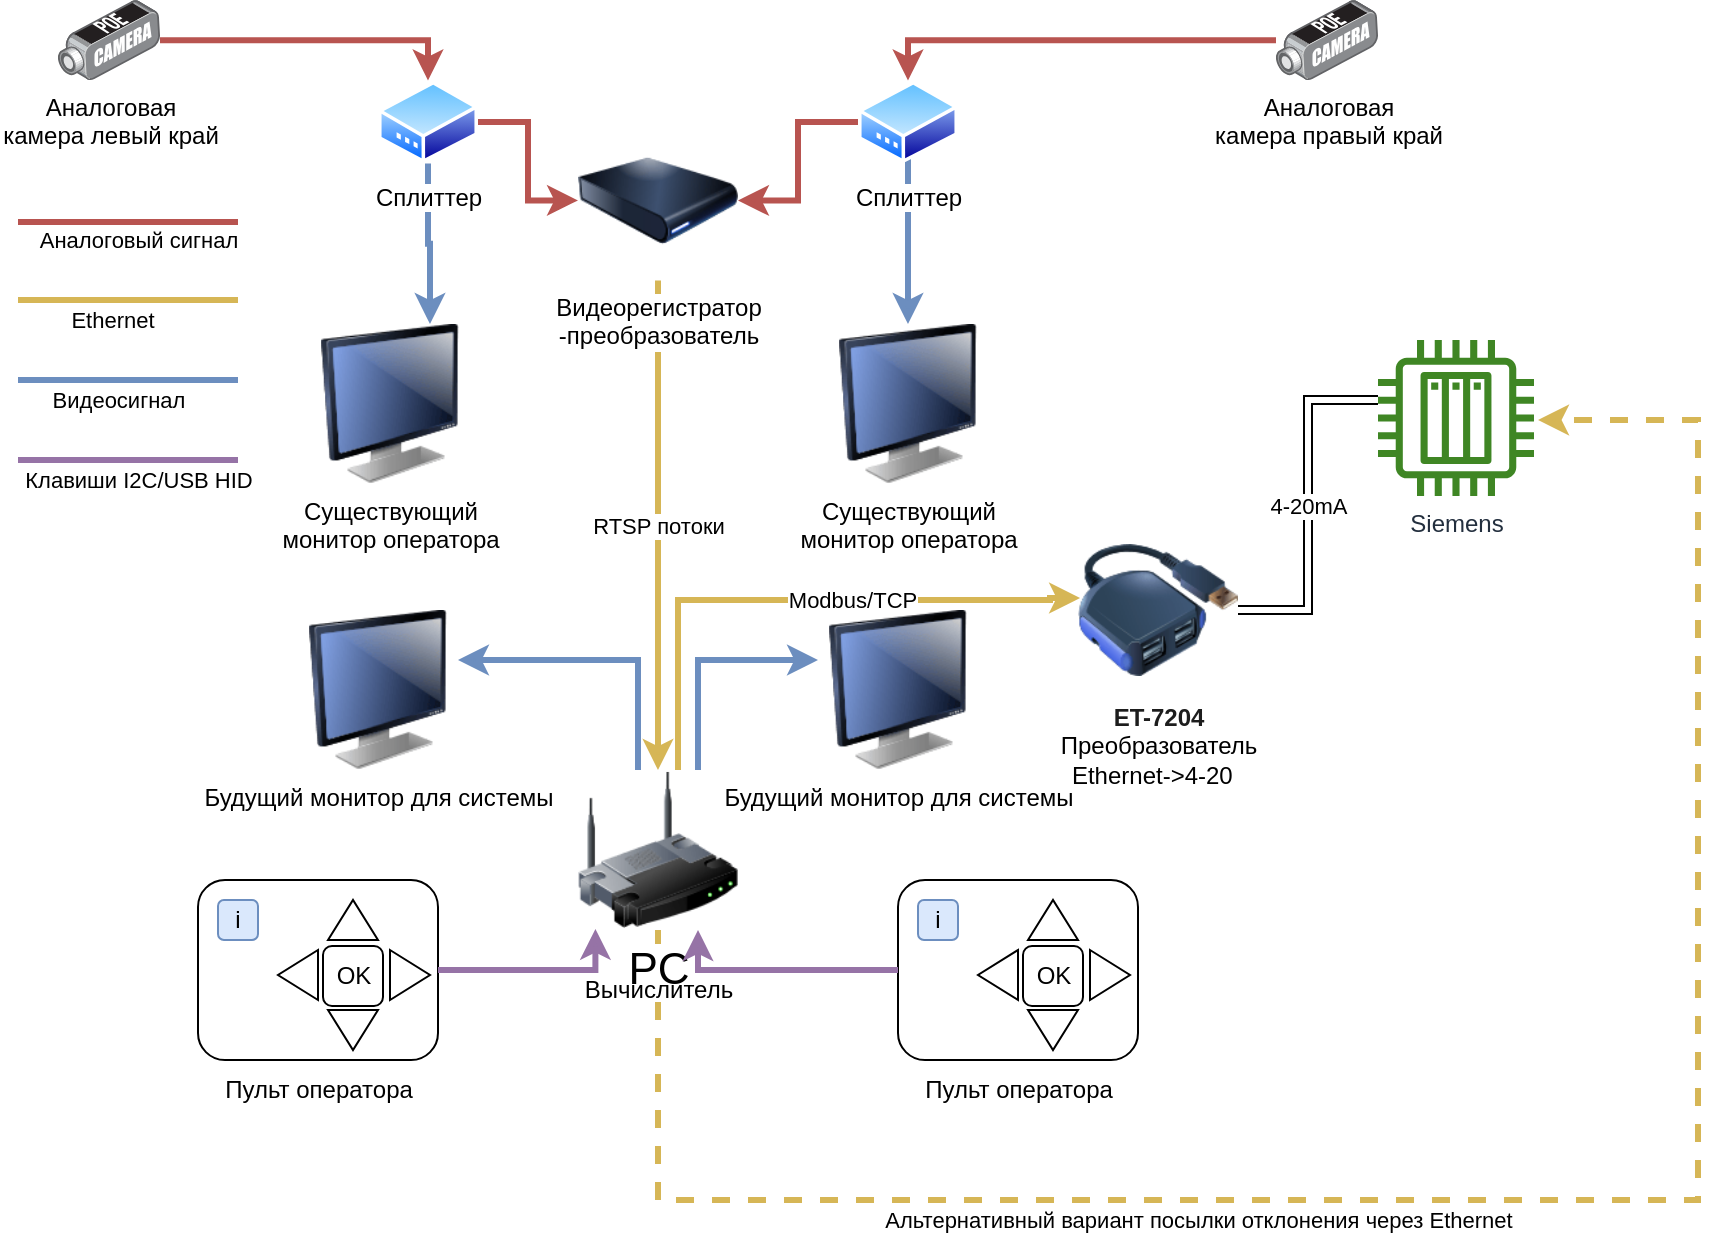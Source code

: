 <mxfile version="20.8.13" type="github" pages="2">
  <diagram name="Architercture" id="55a83fd1-7818-8e21-69c5-c3457e3827bb">
    <mxGraphModel dx="986" dy="732" grid="1" gridSize="10" guides="1" tooltips="1" connect="1" arrows="1" fold="1" page="1" pageScale="1" pageWidth="1100" pageHeight="850" background="none" math="0" shadow="0">
      <root>
        <mxCell id="0" />
        <mxCell id="1" parent="0" />
        <mxCell id="8JaOrQgvwe7hHYjEQXCQ-12" value="Modbus/TCP" style="edgeStyle=orthogonalEdgeStyle;rounded=0;orthogonalLoop=1;jettySize=auto;html=1;entryX=0.013;entryY=0.425;entryDx=0;entryDy=0;entryPerimeter=0;fillColor=#fff2cc;strokeColor=#d6b656;strokeWidth=3;" parent="1" source="69ecfefc5c41e42c-1" target="8JaOrQgvwe7hHYjEQXCQ-10" edge="1">
          <mxGeometry x="0.198" relative="1" as="geometry">
            <mxPoint as="offset" />
            <Array as="points">
              <mxPoint x="520" y="380" />
              <mxPoint x="706" y="380" />
            </Array>
          </mxGeometry>
        </mxCell>
        <mxCell id="8JaOrQgvwe7hHYjEQXCQ-15" value="" style="edgeStyle=orthogonalEdgeStyle;rounded=0;orthogonalLoop=1;jettySize=auto;html=1;strokeWidth=3;fillColor=#dae8fc;strokeColor=#6c8ebf;" parent="1" source="69ecfefc5c41e42c-1" target="8JaOrQgvwe7hHYjEQXCQ-14" edge="1">
          <mxGeometry relative="1" as="geometry">
            <Array as="points">
              <mxPoint x="500" y="410" />
            </Array>
          </mxGeometry>
        </mxCell>
        <mxCell id="8JaOrQgvwe7hHYjEQXCQ-17" value="" style="edgeStyle=orthogonalEdgeStyle;rounded=0;orthogonalLoop=1;jettySize=auto;html=1;fillColor=#dae8fc;strokeColor=#6c8ebf;strokeWidth=3;" parent="1" source="69ecfefc5c41e42c-1" target="8JaOrQgvwe7hHYjEQXCQ-16" edge="1">
          <mxGeometry relative="1" as="geometry">
            <Array as="points">
              <mxPoint x="530" y="410" />
            </Array>
          </mxGeometry>
        </mxCell>
        <mxCell id="8JaOrQgvwe7hHYjEQXCQ-28" value="Альтернативный вариант посылки отклонения через Ethernet" style="edgeStyle=orthogonalEdgeStyle;rounded=0;orthogonalLoop=1;jettySize=auto;html=1;strokeWidth=3;entryX=1.026;entryY=0.513;entryDx=0;entryDy=0;entryPerimeter=0;dashed=1;fillColor=#fff2cc;strokeColor=#d6b656;" parent="1" source="69ecfefc5c41e42c-1" target="8JaOrQgvwe7hHYjEQXCQ-11" edge="1">
          <mxGeometry x="-0.28" y="-10" relative="1" as="geometry">
            <mxPoint x="1000" y="280" as="targetPoint" />
            <Array as="points">
              <mxPoint x="510" y="680" />
              <mxPoint x="1030" y="680" />
              <mxPoint x="1030" y="290" />
            </Array>
            <mxPoint as="offset" />
          </mxGeometry>
        </mxCell>
        <mxCell id="69ecfefc5c41e42c-1" value="PC" style="image;html=1;labelBackgroundColor=#ffffff;image=img/lib/clip_art/networking/Wireless_Router_128x128.png;rounded=1;shadow=0;comic=0;strokeWidth=2;fontSize=22" parent="1" vertex="1">
          <mxGeometry x="470" y="465" width="80" height="80" as="geometry" />
        </mxCell>
        <mxCell id="bqjCCw6araehrLSI5hQb-4" style="edgeStyle=orthogonalEdgeStyle;rounded=0;orthogonalLoop=1;jettySize=auto;html=1;entryX=0.5;entryY=0;entryDx=0;entryDy=0;fillColor=#f8cecc;strokeColor=#b85450;strokeWidth=3;" edge="1" parent="1" source="8JaOrQgvwe7hHYjEQXCQ-1" target="bqjCCw6araehrLSI5hQb-3">
          <mxGeometry relative="1" as="geometry" />
        </mxCell>
        <mxCell id="8JaOrQgvwe7hHYjEQXCQ-1" value="Аналоговая&lt;br&gt;камера левый край" style="points=[];aspect=fixed;html=1;align=center;shadow=0;dashed=0;image;image=img/lib/allied_telesis/security/POE_DVS_Camera.svg;" parent="1" vertex="1">
          <mxGeometry x="210" y="80" width="51" height="40.2" as="geometry" />
        </mxCell>
        <mxCell id="8JaOrQgvwe7hHYjEQXCQ-7" value="" style="edgeStyle=orthogonalEdgeStyle;rounded=0;orthogonalLoop=1;jettySize=auto;html=1;strokeWidth=3;fillColor=#f8cecc;strokeColor=#b85450;entryX=0.5;entryY=0;entryDx=0;entryDy=0;" parent="1" source="8JaOrQgvwe7hHYjEQXCQ-2" target="bqjCCw6araehrLSI5hQb-5" edge="1">
          <mxGeometry relative="1" as="geometry">
            <mxPoint x="610" y="100" as="targetPoint" />
            <Array as="points">
              <mxPoint x="635" y="100" />
            </Array>
          </mxGeometry>
        </mxCell>
        <mxCell id="8JaOrQgvwe7hHYjEQXCQ-2" value="&lt;span style=&quot;color: rgb(0, 0, 0); font-family: Helvetica; font-size: 12px; font-style: normal; font-variant-ligatures: normal; font-variant-caps: normal; font-weight: 400; letter-spacing: normal; orphans: 2; text-align: center; text-indent: 0px; text-transform: none; widows: 2; word-spacing: 0px; -webkit-text-stroke-width: 0px; background-color: rgb(255, 255, 255); text-decoration-thickness: initial; text-decoration-style: initial; text-decoration-color: initial; float: none; display: inline !important;&quot;&gt;Аналоговая&lt;/span&gt;&lt;br style=&quot;border-color: var(--border-color); color: rgb(0, 0, 0); font-family: Helvetica; font-size: 12px; font-style: normal; font-variant-ligatures: normal; font-variant-caps: normal; font-weight: 400; letter-spacing: normal; orphans: 2; text-align: center; text-indent: 0px; text-transform: none; widows: 2; word-spacing: 0px; -webkit-text-stroke-width: 0px; text-decoration-thickness: initial; text-decoration-style: initial; text-decoration-color: initial;&quot;&gt;&lt;span style=&quot;color: rgb(0, 0, 0); font-family: Helvetica; font-size: 12px; font-style: normal; font-variant-ligatures: normal; font-variant-caps: normal; font-weight: 400; letter-spacing: normal; orphans: 2; text-align: center; text-indent: 0px; text-transform: none; widows: 2; word-spacing: 0px; -webkit-text-stroke-width: 0px; background-color: rgb(255, 255, 255); text-decoration-thickness: initial; text-decoration-style: initial; text-decoration-color: initial; float: none; display: inline !important;&quot;&gt;камера правый край&lt;/span&gt;" style="points=[];aspect=fixed;html=1;align=center;shadow=0;dashed=0;image;image=img/lib/allied_telesis/security/POE_DVS_Camera.svg;" parent="1" vertex="1">
          <mxGeometry x="819" y="80" width="51" height="40.2" as="geometry" />
        </mxCell>
        <mxCell id="8JaOrQgvwe7hHYjEQXCQ-8" value="RTSP потоки" style="edgeStyle=orthogonalEdgeStyle;rounded=0;orthogonalLoop=1;jettySize=auto;html=1;fillColor=#fff2cc;strokeColor=#d6b656;strokeWidth=3;" parent="1" source="8JaOrQgvwe7hHYjEQXCQ-3" target="69ecfefc5c41e42c-1" edge="1">
          <mxGeometry relative="1" as="geometry" />
        </mxCell>
        <mxCell id="8JaOrQgvwe7hHYjEQXCQ-3" value="Видеорегистратор&lt;br&gt;-преобразователь" style="image;html=1;image=img/lib/clip_art/computers/Harddrive_128x128.png" parent="1" vertex="1">
          <mxGeometry x="470" y="140.2" width="80" height="80" as="geometry" />
        </mxCell>
        <mxCell id="8JaOrQgvwe7hHYjEQXCQ-9" value="Вычислитель" style="text;html=1;align=center;verticalAlign=middle;resizable=0;points=[];autosize=1;strokeColor=none;fillColor=none;" parent="1" vertex="1">
          <mxGeometry x="460" y="560" width="100" height="30" as="geometry" />
        </mxCell>
        <mxCell id="8JaOrQgvwe7hHYjEQXCQ-13" value="4-20mA" style="edgeStyle=orthogonalEdgeStyle;rounded=0;orthogonalLoop=1;jettySize=auto;html=1;entryX=0;entryY=0.385;entryDx=0;entryDy=0;entryPerimeter=0;shape=link;" parent="1" source="8JaOrQgvwe7hHYjEQXCQ-10" target="8JaOrQgvwe7hHYjEQXCQ-11" edge="1">
          <mxGeometry relative="1" as="geometry" />
        </mxCell>
        <mxCell id="8JaOrQgvwe7hHYjEQXCQ-10" value="&lt;span style=&quot;color: rgb(29, 29, 29); font-family: Montserrat, sans-serif; font-size: var(--font-size-heading-1); font-weight: 700; orphans: 2; text-align: start; widows: 2;&quot;&gt;ET-7204&lt;/span&gt;&lt;br&gt;Преобразователь&lt;br&gt;Ethernet-&amp;gt;4-20 &amp;nbsp;" style="image;html=1;image=img/lib/clip_art/computers/USB_Hub_128x128.png" parent="1" vertex="1">
          <mxGeometry x="720" y="345" width="80" height="80" as="geometry" />
        </mxCell>
        <mxCell id="8JaOrQgvwe7hHYjEQXCQ-11" value="Siemens" style="sketch=0;outlineConnect=0;fontColor=#232F3E;gradientColor=none;fillColor=#3F8624;strokeColor=none;dashed=0;verticalLabelPosition=bottom;verticalAlign=top;align=center;html=1;fontSize=12;fontStyle=0;aspect=fixed;pointerEvents=1;shape=mxgraph.aws4.iot_thing_plc;" parent="1" vertex="1">
          <mxGeometry x="870" y="250" width="78" height="78" as="geometry" />
        </mxCell>
        <mxCell id="8JaOrQgvwe7hHYjEQXCQ-14" value="Будущий монитор для системы" style="image;html=1;image=img/lib/clip_art/computers/Monitor_128x128.png" parent="1" vertex="1">
          <mxGeometry x="330" y="385" width="80" height="80" as="geometry" />
        </mxCell>
        <mxCell id="8JaOrQgvwe7hHYjEQXCQ-16" value="Будущий монитор для системы" style="image;html=1;image=img/lib/clip_art/computers/Monitor_128x128.png" parent="1" vertex="1">
          <mxGeometry x="590" y="385" width="80" height="80" as="geometry" />
        </mxCell>
        <mxCell id="8JaOrQgvwe7hHYjEQXCQ-18" value="Ethernet" style="endArrow=none;html=1;rounded=0;strokeWidth=3;fillColor=#fff2cc;strokeColor=#d6b656;" parent="1" edge="1">
          <mxGeometry x="-0.143" y="-10" width="50" height="50" relative="1" as="geometry">
            <mxPoint x="190" y="230" as="sourcePoint" />
            <mxPoint x="300" y="230" as="targetPoint" />
            <mxPoint as="offset" />
          </mxGeometry>
        </mxCell>
        <mxCell id="8JaOrQgvwe7hHYjEQXCQ-19" value="Видеосигнал" style="endArrow=none;html=1;rounded=0;strokeWidth=3;fillColor=#dae8fc;strokeColor=#6c8ebf;" parent="1" edge="1">
          <mxGeometry x="-0.091" y="-10" width="50" height="50" relative="1" as="geometry">
            <mxPoint x="190" y="270" as="sourcePoint" />
            <mxPoint x="300" y="270" as="targetPoint" />
            <mxPoint as="offset" />
          </mxGeometry>
        </mxCell>
        <mxCell id="8JaOrQgvwe7hHYjEQXCQ-20" value="Аналоговый сигнал" style="endArrow=none;html=1;rounded=0;strokeWidth=3;fillColor=#f8cecc;strokeColor=#b85450;" parent="1" edge="1">
          <mxGeometry x="0.091" y="-9" width="50" height="50" relative="1" as="geometry">
            <mxPoint x="190" y="191" as="sourcePoint" />
            <mxPoint x="300" y="191" as="targetPoint" />
            <Array as="points">
              <mxPoint x="260" y="191" />
            </Array>
            <mxPoint as="offset" />
          </mxGeometry>
        </mxCell>
        <mxCell id="8JaOrQgvwe7hHYjEQXCQ-27" value="Клавиши I2C/USB HID" style="endArrow=none;html=1;rounded=0;strokeWidth=3;fillColor=#e1d5e7;strokeColor=#9673a6;" parent="1" edge="1">
          <mxGeometry x="0.091" y="-10" width="50" height="50" relative="1" as="geometry">
            <mxPoint x="190" y="310" as="sourcePoint" />
            <mxPoint x="300" y="310" as="targetPoint" />
            <mxPoint as="offset" />
            <Array as="points">
              <mxPoint x="240" y="310" />
            </Array>
          </mxGeometry>
        </mxCell>
        <mxCell id="8JaOrQgvwe7hHYjEQXCQ-36" value="" style="group" parent="1" vertex="1" connectable="0">
          <mxGeometry x="280" y="520" width="120" height="90" as="geometry" />
        </mxCell>
        <mxCell id="8JaOrQgvwe7hHYjEQXCQ-29" value="" style="rounded=1;whiteSpace=wrap;html=1;" parent="8JaOrQgvwe7hHYjEQXCQ-36" vertex="1">
          <mxGeometry width="120" height="90" as="geometry" />
        </mxCell>
        <mxCell id="8JaOrQgvwe7hHYjEQXCQ-30" value="" style="triangle;whiteSpace=wrap;html=1;" parent="8JaOrQgvwe7hHYjEQXCQ-36" vertex="1">
          <mxGeometry x="96" y="35" width="20" height="25" as="geometry" />
        </mxCell>
        <mxCell id="8JaOrQgvwe7hHYjEQXCQ-31" value="" style="triangle;whiteSpace=wrap;html=1;direction=north;" parent="8JaOrQgvwe7hHYjEQXCQ-36" vertex="1">
          <mxGeometry x="65" y="10" width="25" height="20" as="geometry" />
        </mxCell>
        <mxCell id="8JaOrQgvwe7hHYjEQXCQ-32" value="" style="triangle;whiteSpace=wrap;html=1;direction=south;" parent="8JaOrQgvwe7hHYjEQXCQ-36" vertex="1">
          <mxGeometry x="65" y="65" width="25" height="20" as="geometry" />
        </mxCell>
        <mxCell id="8JaOrQgvwe7hHYjEQXCQ-33" value="" style="triangle;whiteSpace=wrap;html=1;rotation=0;direction=west;" parent="8JaOrQgvwe7hHYjEQXCQ-36" vertex="1">
          <mxGeometry x="40" y="35" width="20" height="25" as="geometry" />
        </mxCell>
        <mxCell id="8JaOrQgvwe7hHYjEQXCQ-34" value="i" style="rounded=1;whiteSpace=wrap;html=1;fillColor=#dae8fc;strokeColor=#6c8ebf;" parent="8JaOrQgvwe7hHYjEQXCQ-36" vertex="1">
          <mxGeometry x="10" y="10" width="20" height="20" as="geometry" />
        </mxCell>
        <mxCell id="8JaOrQgvwe7hHYjEQXCQ-35" value="OK" style="rounded=1;whiteSpace=wrap;html=1;" parent="8JaOrQgvwe7hHYjEQXCQ-36" vertex="1">
          <mxGeometry x="62.5" y="33" width="30" height="30" as="geometry" />
        </mxCell>
        <mxCell id="bqjCCw6araehrLSI5hQb-1" value="Существующий&lt;br&gt;монитор оператора" style="image;html=1;image=img/lib/clip_art/computers/Monitor_128x128.png" vertex="1" parent="1">
          <mxGeometry x="336" y="242" width="80" height="80" as="geometry" />
        </mxCell>
        <mxCell id="bqjCCw6araehrLSI5hQb-2" value="Существующий&lt;br style=&quot;border-color: var(--border-color);&quot;&gt;монитор оператора" style="image;html=1;image=img/lib/clip_art/computers/Monitor_128x128.png" vertex="1" parent="1">
          <mxGeometry x="595" y="242" width="80" height="80" as="geometry" />
        </mxCell>
        <mxCell id="bqjCCw6araehrLSI5hQb-6" style="edgeStyle=orthogonalEdgeStyle;rounded=0;orthogonalLoop=1;jettySize=auto;html=1;strokeWidth=3;fillColor=#f8cecc;strokeColor=#b85450;" edge="1" parent="1" source="bqjCCw6araehrLSI5hQb-3" target="8JaOrQgvwe7hHYjEQXCQ-3">
          <mxGeometry relative="1" as="geometry" />
        </mxCell>
        <mxCell id="bqjCCw6araehrLSI5hQb-8" style="edgeStyle=orthogonalEdgeStyle;rounded=0;orthogonalLoop=1;jettySize=auto;html=1;entryX=0.75;entryY=0;entryDx=0;entryDy=0;strokeWidth=3;fillColor=#dae8fc;strokeColor=#6c8ebf;" edge="1" parent="1" source="bqjCCw6araehrLSI5hQb-3" target="bqjCCw6araehrLSI5hQb-1">
          <mxGeometry relative="1" as="geometry" />
        </mxCell>
        <mxCell id="bqjCCw6araehrLSI5hQb-3" value="Сплиттер" style="aspect=fixed;perimeter=ellipsePerimeter;html=1;align=center;shadow=0;dashed=0;spacingTop=3;image;image=img/lib/active_directory/modem.svg;" vertex="1" parent="1">
          <mxGeometry x="370" y="120.2" width="50" height="41.5" as="geometry" />
        </mxCell>
        <mxCell id="bqjCCw6araehrLSI5hQb-7" style="edgeStyle=orthogonalEdgeStyle;rounded=0;orthogonalLoop=1;jettySize=auto;html=1;entryX=1;entryY=0.5;entryDx=0;entryDy=0;strokeWidth=3;fillColor=#f8cecc;strokeColor=#b85450;" edge="1" parent="1" source="bqjCCw6araehrLSI5hQb-5" target="8JaOrQgvwe7hHYjEQXCQ-3">
          <mxGeometry relative="1" as="geometry" />
        </mxCell>
        <mxCell id="bqjCCw6araehrLSI5hQb-9" style="edgeStyle=orthogonalEdgeStyle;rounded=0;orthogonalLoop=1;jettySize=auto;html=1;strokeWidth=3;fillColor=#dae8fc;strokeColor=#6c8ebf;" edge="1" parent="1" target="bqjCCw6araehrLSI5hQb-2">
          <mxGeometry relative="1" as="geometry">
            <mxPoint x="635" y="150" as="sourcePoint" />
            <Array as="points">
              <mxPoint x="635" y="150" />
            </Array>
          </mxGeometry>
        </mxCell>
        <mxCell id="bqjCCw6araehrLSI5hQb-5" value="Сплиттер" style="aspect=fixed;perimeter=ellipsePerimeter;html=1;align=center;shadow=0;dashed=0;spacingTop=3;image;image=img/lib/active_directory/modem.svg;" vertex="1" parent="1">
          <mxGeometry x="610" y="120.2" width="50" height="41.5" as="geometry" />
        </mxCell>
        <mxCell id="bqjCCw6araehrLSI5hQb-13" value="" style="group" vertex="1" connectable="0" parent="1">
          <mxGeometry x="630" y="520" width="120" height="90" as="geometry" />
        </mxCell>
        <mxCell id="bqjCCw6araehrLSI5hQb-14" value="" style="rounded=1;whiteSpace=wrap;html=1;" vertex="1" parent="bqjCCw6araehrLSI5hQb-13">
          <mxGeometry width="120" height="90" as="geometry" />
        </mxCell>
        <mxCell id="bqjCCw6araehrLSI5hQb-15" value="" style="triangle;whiteSpace=wrap;html=1;" vertex="1" parent="bqjCCw6araehrLSI5hQb-13">
          <mxGeometry x="96" y="35" width="20" height="25" as="geometry" />
        </mxCell>
        <mxCell id="bqjCCw6araehrLSI5hQb-16" value="" style="triangle;whiteSpace=wrap;html=1;direction=north;" vertex="1" parent="bqjCCw6araehrLSI5hQb-13">
          <mxGeometry x="65" y="10" width="25" height="20" as="geometry" />
        </mxCell>
        <mxCell id="bqjCCw6araehrLSI5hQb-17" value="" style="triangle;whiteSpace=wrap;html=1;direction=south;" vertex="1" parent="bqjCCw6araehrLSI5hQb-13">
          <mxGeometry x="65" y="65" width="25" height="20" as="geometry" />
        </mxCell>
        <mxCell id="bqjCCw6araehrLSI5hQb-18" value="" style="triangle;whiteSpace=wrap;html=1;rotation=0;direction=west;" vertex="1" parent="bqjCCw6araehrLSI5hQb-13">
          <mxGeometry x="40" y="35" width="20" height="25" as="geometry" />
        </mxCell>
        <mxCell id="bqjCCw6araehrLSI5hQb-19" value="i" style="rounded=1;whiteSpace=wrap;html=1;fillColor=#dae8fc;strokeColor=#6c8ebf;" vertex="1" parent="bqjCCw6araehrLSI5hQb-13">
          <mxGeometry x="10" y="10" width="20" height="20" as="geometry" />
        </mxCell>
        <mxCell id="bqjCCw6araehrLSI5hQb-20" value="OK" style="rounded=1;whiteSpace=wrap;html=1;" vertex="1" parent="bqjCCw6araehrLSI5hQb-13">
          <mxGeometry x="62.5" y="33" width="30" height="30" as="geometry" />
        </mxCell>
        <mxCell id="bqjCCw6araehrLSI5hQb-21" style="edgeStyle=orthogonalEdgeStyle;rounded=0;orthogonalLoop=1;jettySize=auto;html=1;entryX=0.109;entryY=0.993;entryDx=0;entryDy=0;entryPerimeter=0;strokeWidth=3;fillColor=#e1d5e7;strokeColor=#9673a6;" edge="1" parent="1" source="8JaOrQgvwe7hHYjEQXCQ-29" target="69ecfefc5c41e42c-1">
          <mxGeometry relative="1" as="geometry" />
        </mxCell>
        <mxCell id="bqjCCw6araehrLSI5hQb-22" style="edgeStyle=orthogonalEdgeStyle;rounded=0;orthogonalLoop=1;jettySize=auto;html=1;entryX=0.75;entryY=1;entryDx=0;entryDy=0;strokeWidth=3;fillColor=#e1d5e7;strokeColor=#9673a6;" edge="1" parent="1" source="bqjCCw6araehrLSI5hQb-14" target="69ecfefc5c41e42c-1">
          <mxGeometry relative="1" as="geometry">
            <Array as="points">
              <mxPoint x="530" y="565" />
            </Array>
          </mxGeometry>
        </mxCell>
        <mxCell id="bqjCCw6araehrLSI5hQb-24" value="Пульт оператора" style="text;html=1;align=center;verticalAlign=middle;resizable=0;points=[];autosize=1;strokeColor=none;fillColor=none;" vertex="1" parent="1">
          <mxGeometry x="280" y="610" width="120" height="30" as="geometry" />
        </mxCell>
        <mxCell id="bqjCCw6araehrLSI5hQb-25" value="Пульт оператора" style="text;html=1;align=center;verticalAlign=middle;resizable=0;points=[];autosize=1;strokeColor=none;fillColor=none;" vertex="1" parent="1">
          <mxGeometry x="630" y="610" width="120" height="30" as="geometry" />
        </mxCell>
      </root>
    </mxGraphModel>
  </diagram>
  <diagram id="wQUc8vnlqSPwLESQOqTD" name="SW architect">
    <mxGraphModel dx="2074" dy="1126" grid="1" gridSize="10" guides="1" tooltips="1" connect="1" arrows="1" fold="1" page="1" pageScale="1" pageWidth="827" pageHeight="1169" math="0" shadow="0">
      <root>
        <mxCell id="0" />
        <mxCell id="1" parent="0" />
        <mxCell id="3KGouaRvIe9lVAYtNVm2-1" value="PC" style="swimlane;whiteSpace=wrap;html=1;" vertex="1" parent="1">
          <mxGeometry x="40" y="40" width="760" height="1040" as="geometry" />
        </mxCell>
        <mxCell id="3KGouaRvIe9lVAYtNVm2-2" value="" style="endArrow=none;html=1;rounded=0;strokeWidth=1;" edge="1" parent="1">
          <mxGeometry width="50" height="50" relative="1" as="geometry">
            <mxPoint x="120" y="1040" as="sourcePoint" />
            <mxPoint x="120" y="120" as="targetPoint" />
          </mxGeometry>
        </mxCell>
      </root>
    </mxGraphModel>
  </diagram>
</mxfile>

